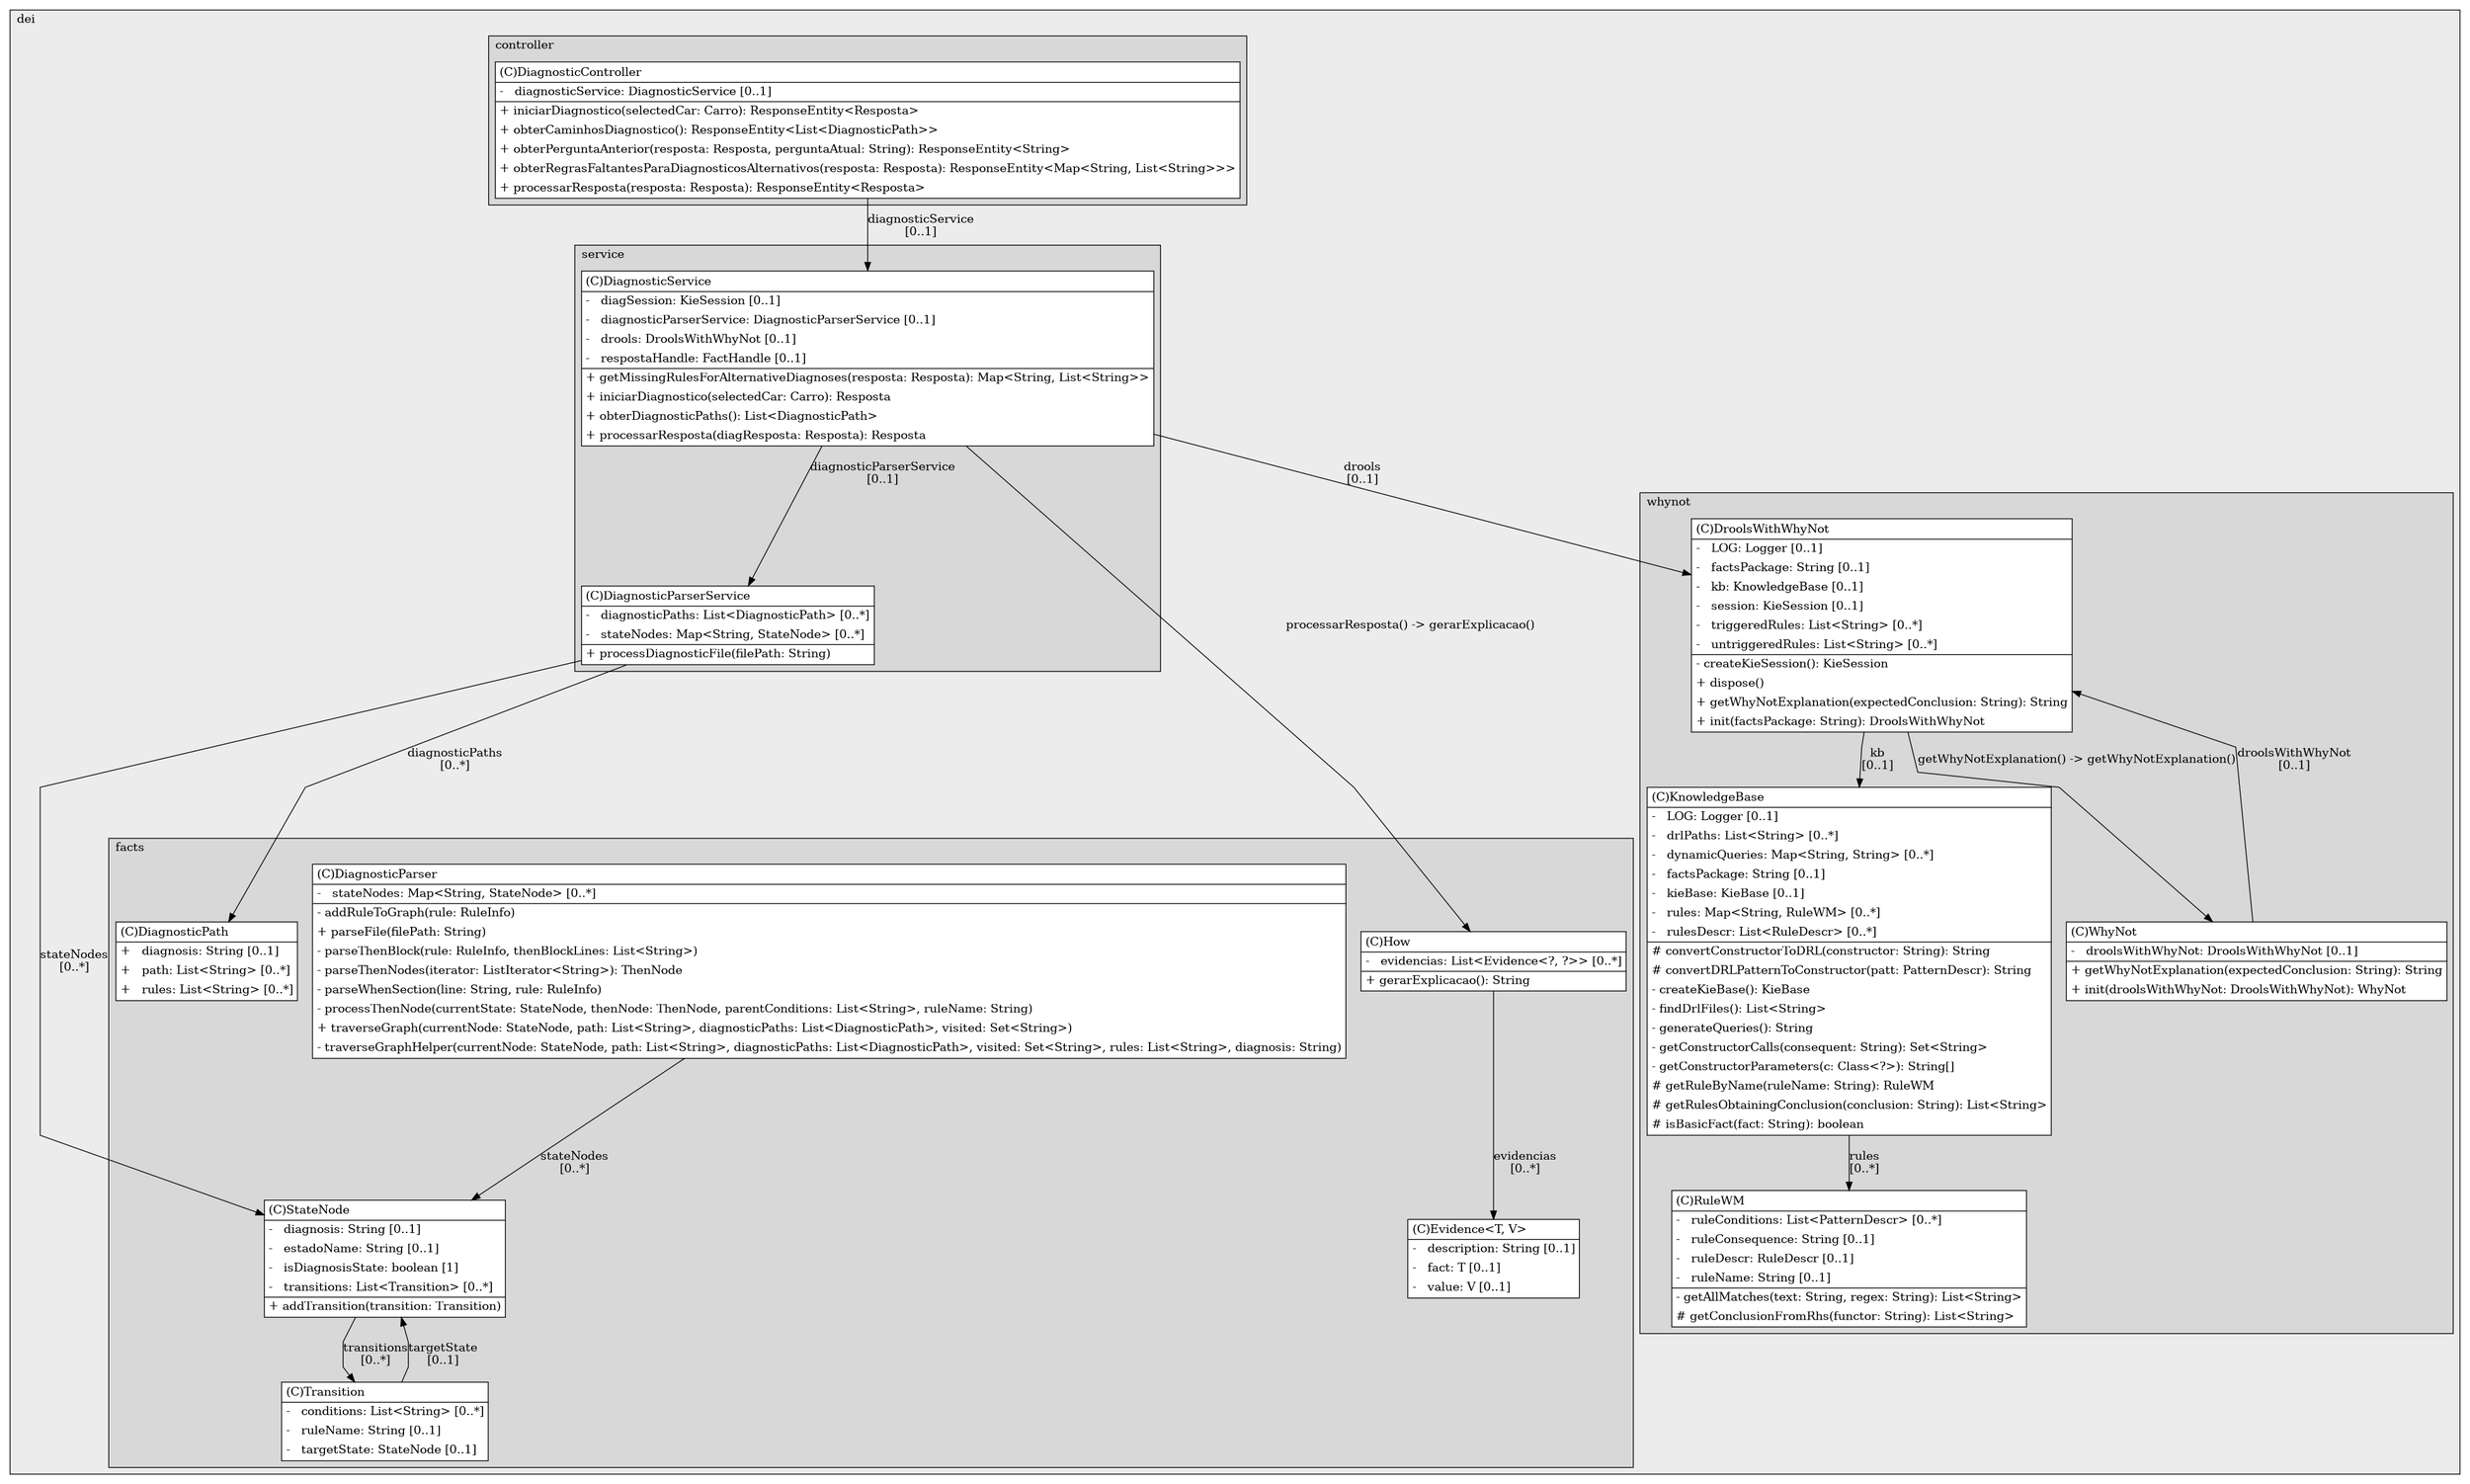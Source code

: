 @startuml

/' diagram meta data start
config=StructureConfiguration;
{
  "projectClassification": {
    "searchMode": "OpenProject", // OpenProject, AllProjects
    "includedProjects": "",
    "pathEndKeywords": "*.impl",
    "isClientPath": "",
    "isClientName": "",
    "isTestPath": "",
    "isTestName": "",
    "isMappingPath": "",
    "isMappingName": "",
    "isDataAccessPath": "",
    "isDataAccessName": "",
    "isDataStructurePath": "",
    "isDataStructureName": "",
    "isInterfaceStructuresPath": "",
    "isInterfaceStructuresName": "",
    "isEntryPointPath": "",
    "isEntryPointName": "",
    "treatFinalFieldsAsMandatory": false
  },
  "graphRestriction": {
    "classPackageExcludeFilter": "",
    "classPackageIncludeFilter": "",
    "classNameExcludeFilter": "",
    "classNameIncludeFilter": "",
    "methodNameExcludeFilter": "",
    "methodNameIncludeFilter": "",
    "removeByInheritance": "", // inheritance/annotation based filtering is done in a second step
    "removeByAnnotation": "",
    "removeByClassPackage": "", // cleanup the graph after inheritance/annotation based filtering is done
    "removeByClassName": "",
    "cutMappings": false,
    "cutEnum": true,
    "cutTests": true,
    "cutClient": true,
    "cutDataAccess": false,
    "cutInterfaceStructures": false,
    "cutDataStructures": false,
    "cutGetterAndSetter": true,
    "cutConstructors": true
  },
  "graphTraversal": {
    "forwardDepth": 6,
    "backwardDepth": 6,
    "classPackageExcludeFilter": "",
    "classPackageIncludeFilter": "",
    "classNameExcludeFilter": "",
    "classNameIncludeFilter": "",
    "methodNameExcludeFilter": "",
    "methodNameIncludeFilter": "",
    "hideMappings": false,
    "hideDataStructures": false,
    "hidePrivateMethods": true,
    "hideInterfaceCalls": true, // indirection: implementation -> interface (is hidden) -> implementation
    "onlyShowApplicationEntryPoints": false, // root node is included
    "useMethodCallsForStructureDiagram": "ForwardOnly" // ForwardOnly, BothDirections, No
  },
  "details": {
    "aggregation": "GroupByClass", // ByClass, GroupByClass, None
    "showClassGenericTypes": true,
    "showMethods": true,
    "showMethodParameterNames": true,
    "showMethodParameterTypes": true,
    "showMethodReturnType": true,
    "showPackageLevels": 2,
    "showDetailedClassStructure": true
  },
  "rootClass": "org.dei.service.DiagnosticService",
  "extensionCallbackMethod": "" // qualified.class.name#methodName - signature: public static String method(String)
}
diagram meta data end '/



digraph g {
    rankdir="TB"
    splines=polyline
    

'nodes 
subgraph cluster_99336 { 
   	label=dei
	labeljust=l
	fillcolor="#ececec"
	style=filled
   
   subgraph cluster_1665640770 { 
   	label=controller
	labeljust=l
	fillcolor="#d8d8d8"
	style=filled
   
   DiagnosticController1900735884[
	label=<<TABLE BORDER="1" CELLBORDER="0" CELLPADDING="4" CELLSPACING="0">
<TR><TD ALIGN="LEFT" >(C)DiagnosticController</TD></TR>
<HR/>
<TR><TD ALIGN="LEFT" >-   diagnosticService: DiagnosticService [0..1]</TD></TR>
<HR/>
<TR><TD ALIGN="LEFT" >+ iniciarDiagnostico(selectedCar: Carro): ResponseEntity&lt;Resposta&gt;</TD></TR>
<TR><TD ALIGN="LEFT" >+ obterCaminhosDiagnostico(): ResponseEntity&lt;List&lt;DiagnosticPath&gt;&gt;</TD></TR>
<TR><TD ALIGN="LEFT" >+ obterPerguntaAnterior(resposta: Resposta, perguntaAtual: String): ResponseEntity&lt;String&gt;</TD></TR>
<TR><TD ALIGN="LEFT" >+ obterRegrasFaltantesParaDiagnosticosAlternativos(resposta: Resposta): ResponseEntity&lt;Map&lt;String, List&lt;String&gt;&gt;&gt;</TD></TR>
<TR><TD ALIGN="LEFT" >+ processarResposta(resposta: Resposta): ResponseEntity&lt;Resposta&gt;</TD></TR>
</TABLE>>
	style=filled
	margin=0
	shape=plaintext
	fillcolor="#FFFFFF"
];
} 

subgraph cluster_2065355471 { 
   	label=service
	labeljust=l
	fillcolor="#d8d8d8"
	style=filled
   
   DiagnosticParserService1587872453[
	label=<<TABLE BORDER="1" CELLBORDER="0" CELLPADDING="4" CELLSPACING="0">
<TR><TD ALIGN="LEFT" >(C)DiagnosticParserService</TD></TR>
<HR/>
<TR><TD ALIGN="LEFT" >-   diagnosticPaths: List&lt;DiagnosticPath&gt; [0..*]</TD></TR>
<TR><TD ALIGN="LEFT" >-   stateNodes: Map&lt;String, StateNode&gt; [0..*]</TD></TR>
<HR/>
<TR><TD ALIGN="LEFT" >+ processDiagnosticFile(filePath: String)</TD></TR>
</TABLE>>
	style=filled
	margin=0
	shape=plaintext
	fillcolor="#FFFFFF"
];

DiagnosticService1587872453[
	label=<<TABLE BORDER="1" CELLBORDER="0" CELLPADDING="4" CELLSPACING="0">
<TR><TD ALIGN="LEFT" >(C)DiagnosticService</TD></TR>
<HR/>
<TR><TD ALIGN="LEFT" >-   diagSession: KieSession [0..1]</TD></TR>
<TR><TD ALIGN="LEFT" >-   diagnosticParserService: DiagnosticParserService [0..1]</TD></TR>
<TR><TD ALIGN="LEFT" >-   drools: DroolsWithWhyNot [0..1]</TD></TR>
<TR><TD ALIGN="LEFT" >-   respostaHandle: FactHandle [0..1]</TD></TR>
<HR/>
<TR><TD ALIGN="LEFT" >+ getMissingRulesForAlternativeDiagnoses(resposta: Resposta): Map&lt;String, List&lt;String&gt;&gt;</TD></TR>
<TR><TD ALIGN="LEFT" >+ iniciarDiagnostico(selectedCar: Carro): Resposta</TD></TR>
<TR><TD ALIGN="LEFT" >+ obterDiagnosticPaths(): List&lt;DiagnosticPath&gt;</TD></TR>
<TR><TD ALIGN="LEFT" >+ processarResposta(diagResposta: Resposta): Resposta</TD></TR>
</TABLE>>
	style=filled
	margin=0
	shape=plaintext
	fillcolor="#FFFFFF"
];
} 

subgraph cluster_313900511 { 
   	label=facts
	labeljust=l
	fillcolor="#d8d8d8"
	style=filled
   
   DiagnosticParser1118076330[
	label=<<TABLE BORDER="1" CELLBORDER="0" CELLPADDING="4" CELLSPACING="0">
<TR><TD ALIGN="LEFT" >(C)DiagnosticParser</TD></TR>
<HR/>
<TR><TD ALIGN="LEFT" >-   stateNodes: Map&lt;String, StateNode&gt; [0..*]</TD></TR>
<HR/>
<TR><TD ALIGN="LEFT" >- addRuleToGraph(rule: RuleInfo)</TD></TR>
<TR><TD ALIGN="LEFT" >+ parseFile(filePath: String)</TD></TR>
<TR><TD ALIGN="LEFT" >- parseThenBlock(rule: RuleInfo, thenBlockLines: List&lt;String&gt;)</TD></TR>
<TR><TD ALIGN="LEFT" >- parseThenNodes(iterator: ListIterator&lt;String&gt;): ThenNode</TD></TR>
<TR><TD ALIGN="LEFT" >- parseWhenSection(line: String, rule: RuleInfo)</TD></TR>
<TR><TD ALIGN="LEFT" >- processThenNode(currentState: StateNode, thenNode: ThenNode, parentConditions: List&lt;String&gt;, ruleName: String)</TD></TR>
<TR><TD ALIGN="LEFT" >+ traverseGraph(currentNode: StateNode, path: List&lt;String&gt;, diagnosticPaths: List&lt;DiagnosticPath&gt;, visited: Set&lt;String&gt;)</TD></TR>
<TR><TD ALIGN="LEFT" >- traverseGraphHelper(currentNode: StateNode, path: List&lt;String&gt;, diagnosticPaths: List&lt;DiagnosticPath&gt;, visited: Set&lt;String&gt;, rules: List&lt;String&gt;, diagnosis: String)</TD></TR>
</TABLE>>
	style=filled
	margin=0
	shape=plaintext
	fillcolor="#FFFFFF"
];

DiagnosticPath1118076330[
	label=<<TABLE BORDER="1" CELLBORDER="0" CELLPADDING="4" CELLSPACING="0">
<TR><TD ALIGN="LEFT" >(C)DiagnosticPath</TD></TR>
<HR/>
<TR><TD ALIGN="LEFT" >+   diagnosis: String [0..1]</TD></TR>
<TR><TD ALIGN="LEFT" >+   path: List&lt;String&gt; [0..*]</TD></TR>
<TR><TD ALIGN="LEFT" >+   rules: List&lt;String&gt; [0..*]</TD></TR>
</TABLE>>
	style=filled
	margin=0
	shape=plaintext
	fillcolor="#FFFFFF"
];

Evidence1838418025[
	label=<<TABLE BORDER="1" CELLBORDER="0" CELLPADDING="4" CELLSPACING="0">
<TR><TD ALIGN="LEFT" >(C)Evidence&lt;T, V&gt;</TD></TR>
<HR/>
<TR><TD ALIGN="LEFT" >-   description: String [0..1]</TD></TR>
<TR><TD ALIGN="LEFT" >-   fact: T [0..1]</TD></TR>
<TR><TD ALIGN="LEFT" >-   value: V [0..1]</TD></TR>
</TABLE>>
	style=filled
	margin=0
	shape=plaintext
	fillcolor="#FFFFFF"
];

How1838418025[
	label=<<TABLE BORDER="1" CELLBORDER="0" CELLPADDING="4" CELLSPACING="0">
<TR><TD ALIGN="LEFT" >(C)How</TD></TR>
<HR/>
<TR><TD ALIGN="LEFT" >-   evidencias: List&lt;Evidence&lt;?, ?&gt;&gt; [0..*]</TD></TR>
<HR/>
<TR><TD ALIGN="LEFT" >+ gerarExplicacao(): String</TD></TR>
</TABLE>>
	style=filled
	margin=0
	shape=plaintext
	fillcolor="#FFFFFF"
];

StateNode1118076330[
	label=<<TABLE BORDER="1" CELLBORDER="0" CELLPADDING="4" CELLSPACING="0">
<TR><TD ALIGN="LEFT" >(C)StateNode</TD></TR>
<HR/>
<TR><TD ALIGN="LEFT" >-   diagnosis: String [0..1]</TD></TR>
<TR><TD ALIGN="LEFT" >-   estadoName: String [0..1]</TD></TR>
<TR><TD ALIGN="LEFT" >-   isDiagnosisState: boolean [1]</TD></TR>
<TR><TD ALIGN="LEFT" >-   transitions: List&lt;Transition&gt; [0..*]</TD></TR>
<HR/>
<TR><TD ALIGN="LEFT" >+ addTransition(transition: Transition)</TD></TR>
</TABLE>>
	style=filled
	margin=0
	shape=plaintext
	fillcolor="#FFFFFF"
];

Transition1118076330[
	label=<<TABLE BORDER="1" CELLBORDER="0" CELLPADDING="4" CELLSPACING="0">
<TR><TD ALIGN="LEFT" >(C)Transition</TD></TR>
<HR/>
<TR><TD ALIGN="LEFT" >-   conditions: List&lt;String&gt; [0..*]</TD></TR>
<TR><TD ALIGN="LEFT" >-   ruleName: String [0..1]</TD></TR>
<TR><TD ALIGN="LEFT" >-   targetState: StateNode [0..1]</TD></TR>
</TABLE>>
	style=filled
	margin=0
	shape=plaintext
	fillcolor="#FFFFFF"
];
} 

subgraph cluster_647171407 { 
   	label=whynot
	labeljust=l
	fillcolor="#d8d8d8"
	style=filled
   
   DroolsWithWhyNot662574085[
	label=<<TABLE BORDER="1" CELLBORDER="0" CELLPADDING="4" CELLSPACING="0">
<TR><TD ALIGN="LEFT" >(C)DroolsWithWhyNot</TD></TR>
<HR/>
<TR><TD ALIGN="LEFT" >-   LOG: Logger [0..1]</TD></TR>
<TR><TD ALIGN="LEFT" >-   factsPackage: String [0..1]</TD></TR>
<TR><TD ALIGN="LEFT" >-   kb: KnowledgeBase [0..1]</TD></TR>
<TR><TD ALIGN="LEFT" >-   session: KieSession [0..1]</TD></TR>
<TR><TD ALIGN="LEFT" >-   triggeredRules: List&lt;String&gt; [0..*]</TD></TR>
<TR><TD ALIGN="LEFT" >-   untriggeredRules: List&lt;String&gt; [0..*]</TD></TR>
<HR/>
<TR><TD ALIGN="LEFT" >- createKieSession(): KieSession</TD></TR>
<TR><TD ALIGN="LEFT" >+ dispose()</TD></TR>
<TR><TD ALIGN="LEFT" >+ getWhyNotExplanation(expectedConclusion: String): String</TD></TR>
<TR><TD ALIGN="LEFT" >+ init(factsPackage: String): DroolsWithWhyNot</TD></TR>
</TABLE>>
	style=filled
	margin=0
	shape=plaintext
	fillcolor="#FFFFFF"
];

KnowledgeBase662574085[
	label=<<TABLE BORDER="1" CELLBORDER="0" CELLPADDING="4" CELLSPACING="0">
<TR><TD ALIGN="LEFT" >(C)KnowledgeBase</TD></TR>
<HR/>
<TR><TD ALIGN="LEFT" >-   LOG: Logger [0..1]</TD></TR>
<TR><TD ALIGN="LEFT" >-   drlPaths: List&lt;String&gt; [0..*]</TD></TR>
<TR><TD ALIGN="LEFT" >-   dynamicQueries: Map&lt;String, String&gt; [0..*]</TD></TR>
<TR><TD ALIGN="LEFT" >-   factsPackage: String [0..1]</TD></TR>
<TR><TD ALIGN="LEFT" >-   kieBase: KieBase [0..1]</TD></TR>
<TR><TD ALIGN="LEFT" >-   rules: Map&lt;String, RuleWM&gt; [0..*]</TD></TR>
<TR><TD ALIGN="LEFT" >-   rulesDescr: List&lt;RuleDescr&gt; [0..*]</TD></TR>
<HR/>
<TR><TD ALIGN="LEFT" ># convertConstructorToDRL(constructor: String): String</TD></TR>
<TR><TD ALIGN="LEFT" ># convertDRLPatternToConstructor(patt: PatternDescr): String</TD></TR>
<TR><TD ALIGN="LEFT" >- createKieBase(): KieBase</TD></TR>
<TR><TD ALIGN="LEFT" >- findDrlFiles(): List&lt;String&gt;</TD></TR>
<TR><TD ALIGN="LEFT" >- generateQueries(): String</TD></TR>
<TR><TD ALIGN="LEFT" >- getConstructorCalls(consequent: String): Set&lt;String&gt;</TD></TR>
<TR><TD ALIGN="LEFT" >- getConstructorParameters(c: Class&lt;?&gt;): String[]</TD></TR>
<TR><TD ALIGN="LEFT" ># getRuleByName(ruleName: String): RuleWM</TD></TR>
<TR><TD ALIGN="LEFT" ># getRulesObtainingConclusion(conclusion: String): List&lt;String&gt;</TD></TR>
<TR><TD ALIGN="LEFT" ># isBasicFact(fact: String): boolean</TD></TR>
</TABLE>>
	style=filled
	margin=0
	shape=plaintext
	fillcolor="#FFFFFF"
];

RuleWM662574085[
	label=<<TABLE BORDER="1" CELLBORDER="0" CELLPADDING="4" CELLSPACING="0">
<TR><TD ALIGN="LEFT" >(C)RuleWM</TD></TR>
<HR/>
<TR><TD ALIGN="LEFT" >-   ruleConditions: List&lt;PatternDescr&gt; [0..*]</TD></TR>
<TR><TD ALIGN="LEFT" >-   ruleConsequence: String [0..1]</TD></TR>
<TR><TD ALIGN="LEFT" >-   ruleDescr: RuleDescr [0..1]</TD></TR>
<TR><TD ALIGN="LEFT" >-   ruleName: String [0..1]</TD></TR>
<HR/>
<TR><TD ALIGN="LEFT" >- getAllMatches(text: String, regex: String): List&lt;String&gt;</TD></TR>
<TR><TD ALIGN="LEFT" ># getConclusionFromRhs(functor: String): List&lt;String&gt;</TD></TR>
</TABLE>>
	style=filled
	margin=0
	shape=plaintext
	fillcolor="#FFFFFF"
];

WhyNot662574085[
	label=<<TABLE BORDER="1" CELLBORDER="0" CELLPADDING="4" CELLSPACING="0">
<TR><TD ALIGN="LEFT" >(C)WhyNot</TD></TR>
<HR/>
<TR><TD ALIGN="LEFT" >-   droolsWithWhyNot: DroolsWithWhyNot [0..1]</TD></TR>
<HR/>
<TR><TD ALIGN="LEFT" >+ getWhyNotExplanation(expectedConclusion: String): String</TD></TR>
<TR><TD ALIGN="LEFT" >+ init(droolsWithWhyNot: DroolsWithWhyNot): WhyNot</TD></TR>
</TABLE>>
	style=filled
	margin=0
	shape=plaintext
	fillcolor="#FFFFFF"
];
} 
} 

'edges    
DiagnosticController1900735884 -> DiagnosticService1587872453[label="diagnosticService
[0..1]"];
DiagnosticParser1118076330 -> StateNode1118076330[label="stateNodes
[0..*]"];
DiagnosticParserService1587872453 -> DiagnosticPath1118076330[label="diagnosticPaths
[0..*]"];
DiagnosticParserService1587872453 -> StateNode1118076330[label="stateNodes
[0..*]"];
DiagnosticService1587872453 -> DiagnosticParserService1587872453[label="diagnosticParserService
[0..1]"];
DiagnosticService1587872453 -> DroolsWithWhyNot662574085[label="drools
[0..1]"];
DiagnosticService1587872453 -> How1838418025[label="processarResposta() -> gerarExplicacao()"];
DroolsWithWhyNot662574085 -> KnowledgeBase662574085[label="kb
[0..1]"];
DroolsWithWhyNot662574085 -> WhyNot662574085[label="getWhyNotExplanation() -> getWhyNotExplanation()"];
How1838418025 -> Evidence1838418025[label="evidencias
[0..*]"];
KnowledgeBase662574085 -> RuleWM662574085[label="rules
[0..*]"];
StateNode1118076330 -> Transition1118076330[label="transitions
[0..*]"];
Transition1118076330 -> StateNode1118076330[label="targetState
[0..1]"];
WhyNot662574085 -> DroolsWithWhyNot662574085[label="droolsWithWhyNot
[0..1]"];
    
}
@enduml